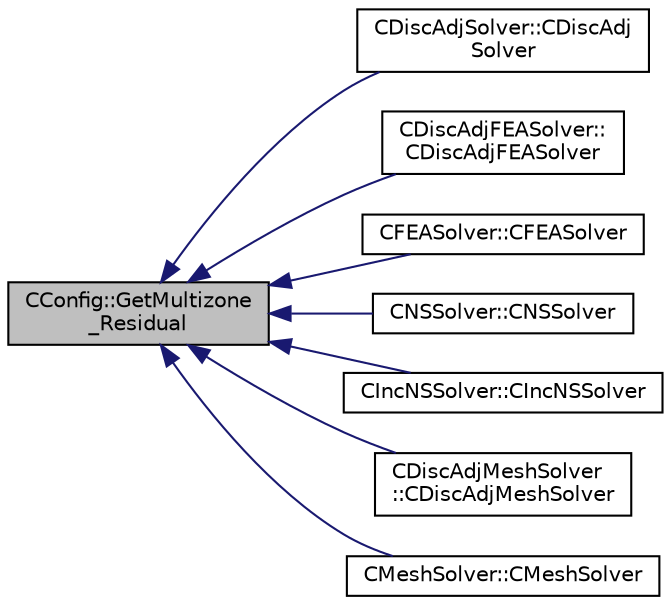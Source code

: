 digraph "CConfig::GetMultizone_Residual"
{
  edge [fontname="Helvetica",fontsize="10",labelfontname="Helvetica",labelfontsize="10"];
  node [fontname="Helvetica",fontsize="10",shape=record];
  rankdir="LR";
  Node8339 [label="CConfig::GetMultizone\l_Residual",height=0.2,width=0.4,color="black", fillcolor="grey75", style="filled", fontcolor="black"];
  Node8339 -> Node8340 [dir="back",color="midnightblue",fontsize="10",style="solid",fontname="Helvetica"];
  Node8340 [label="CDiscAdjSolver::CDiscAdj\lSolver",height=0.2,width=0.4,color="black", fillcolor="white", style="filled",URL="$class_c_disc_adj_solver.html#aa229f12a021f2b1a7b4467fe000dc0b9"];
  Node8339 -> Node8341 [dir="back",color="midnightblue",fontsize="10",style="solid",fontname="Helvetica"];
  Node8341 [label="CDiscAdjFEASolver::\lCDiscAdjFEASolver",height=0.2,width=0.4,color="black", fillcolor="white", style="filled",URL="$class_c_disc_adj_f_e_a_solver.html#ae74a58b4ee4459687d1c4f4e0d0e15ff"];
  Node8339 -> Node8342 [dir="back",color="midnightblue",fontsize="10",style="solid",fontname="Helvetica"];
  Node8342 [label="CFEASolver::CFEASolver",height=0.2,width=0.4,color="black", fillcolor="white", style="filled",URL="$class_c_f_e_a_solver.html#a1d4c7d17d9c7143d3079fc78fae1599d"];
  Node8339 -> Node8343 [dir="back",color="midnightblue",fontsize="10",style="solid",fontname="Helvetica"];
  Node8343 [label="CNSSolver::CNSSolver",height=0.2,width=0.4,color="black", fillcolor="white", style="filled",URL="$class_c_n_s_solver.html#a2a8ad49c42b4546696e631cf44b7788b"];
  Node8339 -> Node8344 [dir="back",color="midnightblue",fontsize="10",style="solid",fontname="Helvetica"];
  Node8344 [label="CIncNSSolver::CIncNSSolver",height=0.2,width=0.4,color="black", fillcolor="white", style="filled",URL="$class_c_inc_n_s_solver.html#a82152ac7e91fb1c5c073d98a1f08e2aa"];
  Node8339 -> Node8345 [dir="back",color="midnightblue",fontsize="10",style="solid",fontname="Helvetica"];
  Node8345 [label="CDiscAdjMeshSolver\l::CDiscAdjMeshSolver",height=0.2,width=0.4,color="black", fillcolor="white", style="filled",URL="$class_c_disc_adj_mesh_solver.html#a346e76045c3b527d32288d0d9a7a2bab"];
  Node8339 -> Node8346 [dir="back",color="midnightblue",fontsize="10",style="solid",fontname="Helvetica"];
  Node8346 [label="CMeshSolver::CMeshSolver",height=0.2,width=0.4,color="black", fillcolor="white", style="filled",URL="$class_c_mesh_solver.html#a728930536c48c01f17b91808115fdb91",tooltip="Constructor of the class. "];
}
